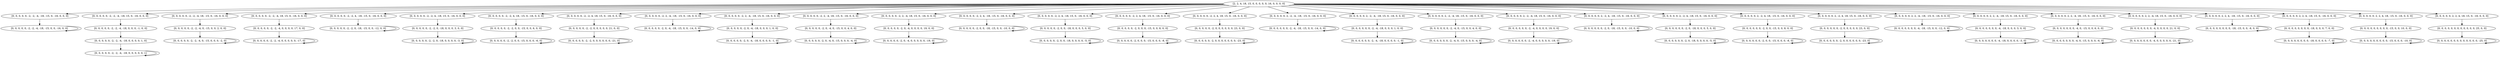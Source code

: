 digraph tree {
    "[2, 2, 4, 18, 15, 0, 0, 0, 0, 0, 16, 0, 0, 0, 0]";
    "[0, 0, 0, 0, 0, -2, -2, -4, -18, -15, 0, -16, 0, 0, 0]";
    "[0, 0, 0, 0, 0, -2, -2, -4, -18, -15, 0, 0, -16, 0, 0]";
    "[0, 0, 0, 0, 0, -2, -2, -4, -18, -15, 0, 0, -16, 0, 0]";
    "[0, 0, 0, 0, 0, -2, -2, -4, -18, 15, 0, -16, 0, 0, 0]";
    "[0, 0, 0, 0, 0, -2, -2, -4, -18, 0, 0, 0, -1, 0, 0]";
    "[0, 0, 0, 0, 0, -2, -2, -4, -18, 0, 0, 0, 0, 1, 0]";
    "[0, 0, 0, 0, 0, -2, -2, -4, -18, 0, 0, 0, 0, 0, 1]";
    "[0, 0, 0, 0, 0, -2, -2, -4, -18, 0, 0, 0, 0, 0, 1]";
    "[0, 0, 0, 0, 0, -2, -2, -4, 18, -15, 0, -16, 0, 0, 0]";
    "[0, 0, 0, 0, 0, -2, -2, -4, 0, -15, 0, 0, 2, 0, 0]";
    "[0, 0, 0, 0, 0, -2, -2, -4, 0, -15, 0, 0, 0, -2, 0]";
    "[0, 0, 0, 0, 0, -2, -2, -4, 0, -15, 0, 0, 0, -2, 0]";
    "[0, 0, 0, 0, 0, -2, -2, -4, 18, 15, 0, -16, 0, 0, 0]";
    "[0, 0, 0, 0, 0, -2, -2, -4, 0, 0, 0, 0, 17, 0, 0]";
    "[0, 0, 0, 0, 0, -2, -2, -4, 0, 0, 0, 0, 0, -17, 0]";
    "[0, 0, 0, 0, 0, -2, -2, -4, 0, 0, 0, 0, 0, -17, 0]";
    "[0, 0, 0, 0, 0, -2, -2, 4, -18, -15, 0, -16, 0, 0, 0]";
    "[0, 0, 0, 0, 0, -2, -2, 0, -18, -15, 0, 0, -12, 0, 0]";
    "[0, 0, 0, 0, 0, -2, -2, 0, -18, -15, 0, 0, -12, 0, 0]";
    "[0, 0, 0, 0, 0, -2, -2, 4, -18, 15, 0, -16, 0, 0, 0]";
    "[0, 0, 0, 0, 0, -2, -2, 0, -18, 0, 0, 0, 3, 0, 0]";
    "[0, 0, 0, 0, 0, -2, -2, 0, -18, 0, 0, 0, 0, -3, 0]";
    "[0, 0, 0, 0, 0, -2, -2, 0, -18, 0, 0, 0, 0, -3, 0]";
    "[0, 0, 0, 0, 0, -2, -2, 4, 18, -15, 0, -16, 0, 0, 0]";
    "[0, 0, 0, 0, 0, -2, -2, 0, 0, -15, 0, 0, 6, 0, 0]";
    "[0, 0, 0, 0, 0, -2, -2, 0, 0, -15, 0, 0, 0, -6, 0]";
    "[0, 0, 0, 0, 0, -2, -2, 0, 0, -15, 0, 0, 0, -6, 0]";
    "[0, 0, 0, 0, 0, -2, -2, 4, 18, 15, 0, -16, 0, 0, 0]";
    "[0, 0, 0, 0, 0, -2, -2, 0, 0, 0, 0, 0, 21, 0, 0]";
    "[0, 0, 0, 0, 0, -2, -2, 0, 0, 0, 0, 0, 0, -21, 0]";
    "[0, 0, 0, 0, 0, -2, -2, 0, 0, 0, 0, 0, 0, -21, 0]";
    "[0, 0, 0, 0, 0, -2, 2, -4, -18, -15, 0, -16, 0, 0, 0]";
    "[0, 0, 0, 0, 0, -2, 0, -4, -18, -15, 0, 0, -14, 0, 0]";
    "[0, 0, 0, 0, 0, -2, 0, -4, -18, -15, 0, 0, -14, 0, 0]";
    "[0, 0, 0, 0, 0, -2, 2, -4, -18, 15, 0, -16, 0, 0, 0]";
    "[0, 0, 0, 0, 0, -2, 0, -4, -18, 0, 0, 0, 1, 0, 0]";
    "[0, 0, 0, 0, 0, -2, 0, -4, -18, 0, 0, 0, 0, -1, 0]";
    "[0, 0, 0, 0, 0, -2, 0, -4, -18, 0, 0, 0, 0, -1, 0]";
    "[0, 0, 0, 0, 0, -2, 2, -4, 18, -15, 0, -16, 0, 0, 0]";
    "[0, 0, 0, 0, 0, -2, 0, -4, 0, -15, 0, 0, 4, 0, 0]";
    "[0, 0, 0, 0, 0, -2, 0, -4, 0, -15, 0, 0, 0, -4, 0]";
    "[0, 0, 0, 0, 0, -2, 0, -4, 0, -15, 0, 0, 0, -4, 0]";
    "[0, 0, 0, 0, 0, -2, 2, -4, 18, 15, 0, -16, 0, 0, 0]";
    "[0, 0, 0, 0, 0, -2, 0, -4, 0, 0, 0, 0, 19, 0, 0]";
    "[0, 0, 0, 0, 0, -2, 0, -4, 0, 0, 0, 0, 0, -19, 0]";
    "[0, 0, 0, 0, 0, -2, 0, -4, 0, 0, 0, 0, 0, -19, 0]";
    "[0, 0, 0, 0, 0, -2, 2, 4, -18, -15, 0, -16, 0, 0, 0]";
    "[0, 0, 0, 0, 0, -2, 0, 0, -18, -15, 0, 0, -10, 0, 0]";
    "[0, 0, 0, 0, 0, -2, 0, 0, -18, -15, 0, 0, -10, 0, 0]";
    "[0, 0, 0, 0, 0, -2, 2, 4, -18, 15, 0, -16, 0, 0, 0]";
    "[0, 0, 0, 0, 0, -2, 0, 0, -18, 0, 0, 0, 5, 0, 0]";
    "[0, 0, 0, 0, 0, -2, 0, 0, -18, 0, 0, 0, 0, -5, 0]";
    "[0, 0, 0, 0, 0, -2, 0, 0, -18, 0, 0, 0, 0, -5, 0]";
    "[0, 0, 0, 0, 0, -2, 2, 4, 18, -15, 0, -16, 0, 0, 0]";
    "[0, 0, 0, 0, 0, -2, 0, 0, 0, -15, 0, 0, 8, 0, 0]";
    "[0, 0, 0, 0, 0, -2, 0, 0, 0, -15, 0, 0, 0, -8, 0]";
    "[0, 0, 0, 0, 0, -2, 0, 0, 0, -15, 0, 0, 0, -8, 0]";
    "[0, 0, 0, 0, 0, -2, 2, 4, 18, 15, 0, -16, 0, 0, 0]";
    "[0, 0, 0, 0, 0, -2, 0, 0, 0, 0, 0, 0, 23, 0, 0]";
    "[0, 0, 0, 0, 0, -2, 0, 0, 0, 0, 0, 0, 0, -23, 0]";
    "[0, 0, 0, 0, 0, -2, 0, 0, 0, 0, 0, 0, 0, -23, 0]";
    "[0, 0, 0, 0, 0, 2, -2, -4, -18, -15, 0, -16, 0, 0, 0]";
    "[0, 0, 0, 0, 0, 0, -2, -4, -18, -15, 0, 0, -14, 0, 0]";
    "[0, 0, 0, 0, 0, 0, -2, -4, -18, -15, 0, 0, -14, 0, 0]";
    "[0, 0, 0, 0, 0, 2, -2, -4, -18, 15, 0, -16, 0, 0, 0]";
    "[0, 0, 0, 0, 0, 0, -2, -4, -18, 0, 0, 0, 1, 0, 0]";
    "[0, 0, 0, 0, 0, 0, -2, -4, -18, 0, 0, 0, 0, -1, 0]";
    "[0, 0, 0, 0, 0, 0, -2, -4, -18, 0, 0, 0, 0, -1, 0]";
    "[0, 0, 0, 0, 0, 2, -2, -4, 18, -15, 0, -16, 0, 0, 0]";
    "[0, 0, 0, 0, 0, 0, -2, -4, 0, -15, 0, 0, 4, 0, 0]";
    "[0, 0, 0, 0, 0, 0, -2, -4, 0, -15, 0, 0, 0, -4, 0]";
    "[0, 0, 0, 0, 0, 0, -2, -4, 0, -15, 0, 0, 0, -4, 0]";
    "[0, 0, 0, 0, 0, 2, -2, -4, 18, 15, 0, -16, 0, 0, 0]";
    "[0, 0, 0, 0, 0, 0, -2, -4, 0, 0, 0, 0, 19, 0, 0]";
    "[0, 0, 0, 0, 0, 0, -2, -4, 0, 0, 0, 0, 0, -19, 0]";
    "[0, 0, 0, 0, 0, 0, -2, -4, 0, 0, 0, 0, 0, -19, 0]";
    "[0, 0, 0, 0, 0, 2, -2, 4, -18, -15, 0, -16, 0, 0, 0]";
    "[0, 0, 0, 0, 0, 0, -2, 0, -18, -15, 0, 0, -10, 0, 0]";
    "[0, 0, 0, 0, 0, 0, -2, 0, -18, -15, 0, 0, -10, 0, 0]";
    "[0, 0, 0, 0, 0, 2, -2, 4, -18, 15, 0, -16, 0, 0, 0]";
    "[0, 0, 0, 0, 0, 0, -2, 0, -18, 0, 0, 0, 5, 0, 0]";
    "[0, 0, 0, 0, 0, 0, -2, 0, -18, 0, 0, 0, 0, -5, 0]";
    "[0, 0, 0, 0, 0, 0, -2, 0, -18, 0, 0, 0, 0, -5, 0]";
    "[0, 0, 0, 0, 0, 2, -2, 4, 18, -15, 0, -16, 0, 0, 0]";
    "[0, 0, 0, 0, 0, 0, -2, 0, 0, -15, 0, 0, 8, 0, 0]";
    "[0, 0, 0, 0, 0, 0, -2, 0, 0, -15, 0, 0, 0, -8, 0]";
    "[0, 0, 0, 0, 0, 0, -2, 0, 0, -15, 0, 0, 0, -8, 0]";
    "[0, 0, 0, 0, 0, 2, -2, 4, 18, 15, 0, -16, 0, 0, 0]";
    "[0, 0, 0, 0, 0, 0, -2, 0, 0, 0, 0, 0, 23, 0, 0]";
    "[0, 0, 0, 0, 0, 0, -2, 0, 0, 0, 0, 0, 0, -23, 0]";
    "[0, 0, 0, 0, 0, 0, -2, 0, 0, 0, 0, 0, 0, -23, 0]";
    "[0, 0, 0, 0, 0, 2, 2, -4, -18, -15, 0, -16, 0, 0, 0]";
    "[0, 0, 0, 0, 0, 0, 0, -4, -18, -15, 0, 0, -12, 0, 0]";
    "[0, 0, 0, 0, 0, 0, 0, -4, -18, -15, 0, 0, -12, 0, 0]";
    "[0, 0, 0, 0, 0, 2, 2, -4, -18, 15, 0, -16, 0, 0, 0]";
    "[0, 0, 0, 0, 0, 0, 0, -4, -18, 0, 0, 0, 3, 0, 0]";
    "[0, 0, 0, 0, 0, 0, 0, -4, -18, 0, 0, 0, 0, -3, 0]";
    "[0, 0, 0, 0, 0, 0, 0, -4, -18, 0, 0, 0, 0, -3, 0]";
    "[0, 0, 0, 0, 0, 2, 2, -4, 18, -15, 0, -16, 0, 0, 0]";
    "[0, 0, 0, 0, 0, 0, 0, -4, 0, -15, 0, 0, 6, 0, 0]";
    "[0, 0, 0, 0, 0, 0, 0, -4, 0, -15, 0, 0, 0, -6, 0]";
    "[0, 0, 0, 0, 0, 0, 0, -4, 0, -15, 0, 0, 0, -6, 0]";
    "[0, 0, 0, 0, 0, 2, 2, -4, 18, 15, 0, -16, 0, 0, 0]";
    "[0, 0, 0, 0, 0, 0, 0, -4, 0, 0, 0, 0, 21, 0, 0]";
    "[0, 0, 0, 0, 0, 0, 0, -4, 0, 0, 0, 0, 0, -21, 0]";
    "[0, 0, 0, 0, 0, 0, 0, -4, 0, 0, 0, 0, 0, -21, 0]";
    "[0, 0, 0, 0, 0, 2, 2, 4, -18, -15, 0, -16, 0, 0, 0]";
    "[0, 0, 0, 0, 0, 0, 0, 0, -18, -15, 0, 0, -8, 0, 0]";
    "[0, 0, 0, 0, 0, 0, 0, 0, -18, -15, 0, 0, -8, 0, 0]";
    "[0, 0, 0, 0, 0, 2, 2, 4, -18, 15, 0, -16, 0, 0, 0]";
    "[0, 0, 0, 0, 0, 0, 0, 0, -18, 0, 0, 0, 7, 0, 0]";
    "[0, 0, 0, 0, 0, 0, 0, 0, -18, 0, 0, 0, 0, -7, 0]";
    "[0, 0, 0, 0, 0, 0, 0, 0, -18, 0, 0, 0, 0, -7, 0]";
    "[0, 0, 0, 0, 0, 2, 2, 4, 18, -15, 0, -16, 0, 0, 0]";
    "[0, 0, 0, 0, 0, 0, 0, 0, 0, -15, 0, 0, 10, 0, 0]";
    "[0, 0, 0, 0, 0, 0, 0, 0, 0, -15, 0, 0, 0, -10, 0]";
    "[0, 0, 0, 0, 0, 0, 0, 0, 0, -15, 0, 0, 0, -10, 0]";
    "[0, 0, 0, 0, 0, 2, 2, 4, 18, 15, 0, -16, 0, 0, 0]";
    "[0, 0, 0, 0, 0, 0, 0, 0, 0, 0, 0, 0, 25, 0, 0]";
    "[0, 0, 0, 0, 0, 0, 0, 0, 0, 0, 0, 0, 0, -25, 0]";
    "[0, 0, 0, 0, 0, 0, 0, 0, 0, 0, 0, 0, 0, -25, 0]";
    "[2, 2, 4, 18, 15, 0, 0, 0, 0, 0, 16, 0, 0, 0, 0]" -> "[0, 0, 0, 0, 0, -2, -2, -4, -18, -15, 0, -16, 0, 0, 0]";
    "[2, 2, 4, 18, 15, 0, 0, 0, 0, 0, 16, 0, 0, 0, 0]" -> "[0, 0, 0, 0, 0, -2, -2, -4, -18, 15, 0, -16, 0, 0, 0]";
    "[2, 2, 4, 18, 15, 0, 0, 0, 0, 0, 16, 0, 0, 0, 0]" -> "[0, 0, 0, 0, 0, -2, -2, -4, 18, -15, 0, -16, 0, 0, 0]";
    "[2, 2, 4, 18, 15, 0, 0, 0, 0, 0, 16, 0, 0, 0, 0]" -> "[0, 0, 0, 0, 0, -2, -2, -4, 18, 15, 0, -16, 0, 0, 0]";
    "[2, 2, 4, 18, 15, 0, 0, 0, 0, 0, 16, 0, 0, 0, 0]" -> "[0, 0, 0, 0, 0, -2, -2, 4, -18, -15, 0, -16, 0, 0, 0]";
    "[2, 2, 4, 18, 15, 0, 0, 0, 0, 0, 16, 0, 0, 0, 0]" -> "[0, 0, 0, 0, 0, -2, -2, 4, -18, 15, 0, -16, 0, 0, 0]";
    "[2, 2, 4, 18, 15, 0, 0, 0, 0, 0, 16, 0, 0, 0, 0]" -> "[0, 0, 0, 0, 0, -2, -2, 4, 18, -15, 0, -16, 0, 0, 0]";
    "[2, 2, 4, 18, 15, 0, 0, 0, 0, 0, 16, 0, 0, 0, 0]" -> "[0, 0, 0, 0, 0, -2, -2, 4, 18, 15, 0, -16, 0, 0, 0]";
    "[2, 2, 4, 18, 15, 0, 0, 0, 0, 0, 16, 0, 0, 0, 0]" -> "[0, 0, 0, 0, 0, -2, 2, -4, -18, -15, 0, -16, 0, 0, 0]";
    "[2, 2, 4, 18, 15, 0, 0, 0, 0, 0, 16, 0, 0, 0, 0]" -> "[0, 0, 0, 0, 0, -2, 2, -4, -18, 15, 0, -16, 0, 0, 0]";
    "[2, 2, 4, 18, 15, 0, 0, 0, 0, 0, 16, 0, 0, 0, 0]" -> "[0, 0, 0, 0, 0, -2, 2, -4, 18, -15, 0, -16, 0, 0, 0]";
    "[2, 2, 4, 18, 15, 0, 0, 0, 0, 0, 16, 0, 0, 0, 0]" -> "[0, 0, 0, 0, 0, -2, 2, -4, 18, 15, 0, -16, 0, 0, 0]";
    "[2, 2, 4, 18, 15, 0, 0, 0, 0, 0, 16, 0, 0, 0, 0]" -> "[0, 0, 0, 0, 0, -2, 2, 4, -18, -15, 0, -16, 0, 0, 0]";
    "[2, 2, 4, 18, 15, 0, 0, 0, 0, 0, 16, 0, 0, 0, 0]" -> "[0, 0, 0, 0, 0, -2, 2, 4, -18, 15, 0, -16, 0, 0, 0]";
    "[2, 2, 4, 18, 15, 0, 0, 0, 0, 0, 16, 0, 0, 0, 0]" -> "[0, 0, 0, 0, 0, -2, 2, 4, 18, -15, 0, -16, 0, 0, 0]";
    "[2, 2, 4, 18, 15, 0, 0, 0, 0, 0, 16, 0, 0, 0, 0]" -> "[0, 0, 0, 0, 0, -2, 2, 4, 18, 15, 0, -16, 0, 0, 0]";
    "[2, 2, 4, 18, 15, 0, 0, 0, 0, 0, 16, 0, 0, 0, 0]" -> "[0, 0, 0, 0, 0, 2, -2, -4, -18, -15, 0, -16, 0, 0, 0]";
    "[2, 2, 4, 18, 15, 0, 0, 0, 0, 0, 16, 0, 0, 0, 0]" -> "[0, 0, 0, 0, 0, 2, -2, -4, -18, 15, 0, -16, 0, 0, 0]";
    "[2, 2, 4, 18, 15, 0, 0, 0, 0, 0, 16, 0, 0, 0, 0]" -> "[0, 0, 0, 0, 0, 2, -2, -4, 18, -15, 0, -16, 0, 0, 0]";
    "[2, 2, 4, 18, 15, 0, 0, 0, 0, 0, 16, 0, 0, 0, 0]" -> "[0, 0, 0, 0, 0, 2, -2, -4, 18, 15, 0, -16, 0, 0, 0]";
    "[2, 2, 4, 18, 15, 0, 0, 0, 0, 0, 16, 0, 0, 0, 0]" -> "[0, 0, 0, 0, 0, 2, -2, 4, -18, -15, 0, -16, 0, 0, 0]";
    "[2, 2, 4, 18, 15, 0, 0, 0, 0, 0, 16, 0, 0, 0, 0]" -> "[0, 0, 0, 0, 0, 2, -2, 4, -18, 15, 0, -16, 0, 0, 0]";
    "[2, 2, 4, 18, 15, 0, 0, 0, 0, 0, 16, 0, 0, 0, 0]" -> "[0, 0, 0, 0, 0, 2, -2, 4, 18, -15, 0, -16, 0, 0, 0]";
    "[2, 2, 4, 18, 15, 0, 0, 0, 0, 0, 16, 0, 0, 0, 0]" -> "[0, 0, 0, 0, 0, 2, -2, 4, 18, 15, 0, -16, 0, 0, 0]";
    "[2, 2, 4, 18, 15, 0, 0, 0, 0, 0, 16, 0, 0, 0, 0]" -> "[0, 0, 0, 0, 0, 2, 2, -4, -18, -15, 0, -16, 0, 0, 0]";
    "[2, 2, 4, 18, 15, 0, 0, 0, 0, 0, 16, 0, 0, 0, 0]" -> "[0, 0, 0, 0, 0, 2, 2, -4, -18, 15, 0, -16, 0, 0, 0]";
    "[2, 2, 4, 18, 15, 0, 0, 0, 0, 0, 16, 0, 0, 0, 0]" -> "[0, 0, 0, 0, 0, 2, 2, -4, 18, -15, 0, -16, 0, 0, 0]";
    "[2, 2, 4, 18, 15, 0, 0, 0, 0, 0, 16, 0, 0, 0, 0]" -> "[0, 0, 0, 0, 0, 2, 2, -4, 18, 15, 0, -16, 0, 0, 0]";
    "[2, 2, 4, 18, 15, 0, 0, 0, 0, 0, 16, 0, 0, 0, 0]" -> "[0, 0, 0, 0, 0, 2, 2, 4, -18, -15, 0, -16, 0, 0, 0]";
    "[2, 2, 4, 18, 15, 0, 0, 0, 0, 0, 16, 0, 0, 0, 0]" -> "[0, 0, 0, 0, 0, 2, 2, 4, -18, 15, 0, -16, 0, 0, 0]";
    "[2, 2, 4, 18, 15, 0, 0, 0, 0, 0, 16, 0, 0, 0, 0]" -> "[0, 0, 0, 0, 0, 2, 2, 4, 18, -15, 0, -16, 0, 0, 0]";
    "[2, 2, 4, 18, 15, 0, 0, 0, 0, 0, 16, 0, 0, 0, 0]" -> "[0, 0, 0, 0, 0, 2, 2, 4, 18, 15, 0, -16, 0, 0, 0]";
    "[0, 0, 0, 0, 0, -2, -2, -4, -18, -15, 0, -16, 0, 0, 0]" -> "[0, 0, 0, 0, 0, -2, -2, -4, -18, -15, 0, 0, -16, 0, 0]";
    "[0, 0, 0, 0, 0, -2, -2, -4, -18, -15, 0, 0, -16, 0, 0]" -> "[0, 0, 0, 0, 0, -2, -2, -4, -18, -15, 0, 0, -16, 0, 0]";
    "[0, 0, 0, 0, 0, -2, -2, -4, -18, 15, 0, -16, 0, 0, 0]" -> "[0, 0, 0, 0, 0, -2, -2, -4, -18, 0, 0, 0, -1, 0, 0]";
    "[0, 0, 0, 0, 0, -2, -2, -4, -18, 0, 0, 0, -1, 0, 0]" -> "[0, 0, 0, 0, 0, -2, -2, -4, -18, 0, 0, 0, 0, 1, 0]";
    "[0, 0, 0, 0, 0, -2, -2, -4, -18, 0, 0, 0, 0, 1, 0]" -> "[0, 0, 0, 0, 0, -2, -2, -4, -18, 0, 0, 0, 0, 0, 1]";
    "[0, 0, 0, 0, 0, -2, -2, -4, -18, 0, 0, 0, 0, 0, 1]" -> "[0, 0, 0, 0, 0, -2, -2, -4, -18, 0, 0, 0, 0, 0, 1]";
    "[0, 0, 0, 0, 0, -2, -2, -4, 18, -15, 0, -16, 0, 0, 0]" -> "[0, 0, 0, 0, 0, -2, -2, -4, 0, -15, 0, 0, 2, 0, 0]";
    "[0, 0, 0, 0, 0, -2, -2, -4, 0, -15, 0, 0, 2, 0, 0]" -> "[0, 0, 0, 0, 0, -2, -2, -4, 0, -15, 0, 0, 0, -2, 0]";
    "[0, 0, 0, 0, 0, -2, -2, -4, 0, -15, 0, 0, 0, -2, 0]" -> "[0, 0, 0, 0, 0, -2, -2, -4, 0, -15, 0, 0, 0, -2, 0]";
    "[0, 0, 0, 0, 0, -2, -2, -4, 18, 15, 0, -16, 0, 0, 0]" -> "[0, 0, 0, 0, 0, -2, -2, -4, 0, 0, 0, 0, 17, 0, 0]";
    "[0, 0, 0, 0, 0, -2, -2, -4, 0, 0, 0, 0, 17, 0, 0]" -> "[0, 0, 0, 0, 0, -2, -2, -4, 0, 0, 0, 0, 0, -17, 0]";
    "[0, 0, 0, 0, 0, -2, -2, -4, 0, 0, 0, 0, 0, -17, 0]" -> "[0, 0, 0, 0, 0, -2, -2, -4, 0, 0, 0, 0, 0, -17, 0]";
    "[0, 0, 0, 0, 0, -2, -2, 4, -18, -15, 0, -16, 0, 0, 0]" -> "[0, 0, 0, 0, 0, -2, -2, 0, -18, -15, 0, 0, -12, 0, 0]";
    "[0, 0, 0, 0, 0, -2, -2, 0, -18, -15, 0, 0, -12, 0, 0]" -> "[0, 0, 0, 0, 0, -2, -2, 0, -18, -15, 0, 0, -12, 0, 0]";
    "[0, 0, 0, 0, 0, -2, -2, 4, -18, 15, 0, -16, 0, 0, 0]" -> "[0, 0, 0, 0, 0, -2, -2, 0, -18, 0, 0, 0, 3, 0, 0]";
    "[0, 0, 0, 0, 0, -2, -2, 0, -18, 0, 0, 0, 3, 0, 0]" -> "[0, 0, 0, 0, 0, -2, -2, 0, -18, 0, 0, 0, 0, -3, 0]";
    "[0, 0, 0, 0, 0, -2, -2, 0, -18, 0, 0, 0, 0, -3, 0]" -> "[0, 0, 0, 0, 0, -2, -2, 0, -18, 0, 0, 0, 0, -3, 0]";
    "[0, 0, 0, 0, 0, -2, -2, 4, 18, -15, 0, -16, 0, 0, 0]" -> "[0, 0, 0, 0, 0, -2, -2, 0, 0, -15, 0, 0, 6, 0, 0]";
    "[0, 0, 0, 0, 0, -2, -2, 0, 0, -15, 0, 0, 6, 0, 0]" -> "[0, 0, 0, 0, 0, -2, -2, 0, 0, -15, 0, 0, 0, -6, 0]";
    "[0, 0, 0, 0, 0, -2, -2, 0, 0, -15, 0, 0, 0, -6, 0]" -> "[0, 0, 0, 0, 0, -2, -2, 0, 0, -15, 0, 0, 0, -6, 0]";
    "[0, 0, 0, 0, 0, -2, -2, 4, 18, 15, 0, -16, 0, 0, 0]" -> "[0, 0, 0, 0, 0, -2, -2, 0, 0, 0, 0, 0, 21, 0, 0]";
    "[0, 0, 0, 0, 0, -2, -2, 0, 0, 0, 0, 0, 21, 0, 0]" -> "[0, 0, 0, 0, 0, -2, -2, 0, 0, 0, 0, 0, 0, -21, 0]";
    "[0, 0, 0, 0, 0, -2, -2, 0, 0, 0, 0, 0, 0, -21, 0]" -> "[0, 0, 0, 0, 0, -2, -2, 0, 0, 0, 0, 0, 0, -21, 0]";
    "[0, 0, 0, 0, 0, -2, 2, -4, -18, -15, 0, -16, 0, 0, 0]" -> "[0, 0, 0, 0, 0, -2, 0, -4, -18, -15, 0, 0, -14, 0, 0]";
    "[0, 0, 0, 0, 0, -2, 0, -4, -18, -15, 0, 0, -14, 0, 0]" -> "[0, 0, 0, 0, 0, -2, 0, -4, -18, -15, 0, 0, -14, 0, 0]";
    "[0, 0, 0, 0, 0, -2, 2, -4, -18, 15, 0, -16, 0, 0, 0]" -> "[0, 0, 0, 0, 0, -2, 0, -4, -18, 0, 0, 0, 1, 0, 0]";
    "[0, 0, 0, 0, 0, -2, 0, -4, -18, 0, 0, 0, 1, 0, 0]" -> "[0, 0, 0, 0, 0, -2, 0, -4, -18, 0, 0, 0, 0, -1, 0]";
    "[0, 0, 0, 0, 0, -2, 0, -4, -18, 0, 0, 0, 0, -1, 0]" -> "[0, 0, 0, 0, 0, -2, 0, -4, -18, 0, 0, 0, 0, -1, 0]";
    "[0, 0, 0, 0, 0, -2, 2, -4, 18, -15, 0, -16, 0, 0, 0]" -> "[0, 0, 0, 0, 0, -2, 0, -4, 0, -15, 0, 0, 4, 0, 0]";
    "[0, 0, 0, 0, 0, -2, 0, -4, 0, -15, 0, 0, 4, 0, 0]" -> "[0, 0, 0, 0, 0, -2, 0, -4, 0, -15, 0, 0, 0, -4, 0]";
    "[0, 0, 0, 0, 0, -2, 0, -4, 0, -15, 0, 0, 0, -4, 0]" -> "[0, 0, 0, 0, 0, -2, 0, -4, 0, -15, 0, 0, 0, -4, 0]";
    "[0, 0, 0, 0, 0, -2, 2, -4, 18, 15, 0, -16, 0, 0, 0]" -> "[0, 0, 0, 0, 0, -2, 0, -4, 0, 0, 0, 0, 19, 0, 0]";
    "[0, 0, 0, 0, 0, -2, 0, -4, 0, 0, 0, 0, 19, 0, 0]" -> "[0, 0, 0, 0, 0, -2, 0, -4, 0, 0, 0, 0, 0, -19, 0]";
    "[0, 0, 0, 0, 0, -2, 0, -4, 0, 0, 0, 0, 0, -19, 0]" -> "[0, 0, 0, 0, 0, -2, 0, -4, 0, 0, 0, 0, 0, -19, 0]";
    "[0, 0, 0, 0, 0, -2, 2, 4, -18, -15, 0, -16, 0, 0, 0]" -> "[0, 0, 0, 0, 0, -2, 0, 0, -18, -15, 0, 0, -10, 0, 0]";
    "[0, 0, 0, 0, 0, -2, 0, 0, -18, -15, 0, 0, -10, 0, 0]" -> "[0, 0, 0, 0, 0, -2, 0, 0, -18, -15, 0, 0, -10, 0, 0]";
    "[0, 0, 0, 0, 0, -2, 2, 4, -18, 15, 0, -16, 0, 0, 0]" -> "[0, 0, 0, 0, 0, -2, 0, 0, -18, 0, 0, 0, 5, 0, 0]";
    "[0, 0, 0, 0, 0, -2, 0, 0, -18, 0, 0, 0, 5, 0, 0]" -> "[0, 0, 0, 0, 0, -2, 0, 0, -18, 0, 0, 0, 0, -5, 0]";
    "[0, 0, 0, 0, 0, -2, 0, 0, -18, 0, 0, 0, 0, -5, 0]" -> "[0, 0, 0, 0, 0, -2, 0, 0, -18, 0, 0, 0, 0, -5, 0]";
    "[0, 0, 0, 0, 0, -2, 2, 4, 18, -15, 0, -16, 0, 0, 0]" -> "[0, 0, 0, 0, 0, -2, 0, 0, 0, -15, 0, 0, 8, 0, 0]";
    "[0, 0, 0, 0, 0, -2, 0, 0, 0, -15, 0, 0, 8, 0, 0]" -> "[0, 0, 0, 0, 0, -2, 0, 0, 0, -15, 0, 0, 0, -8, 0]";
    "[0, 0, 0, 0, 0, -2, 0, 0, 0, -15, 0, 0, 0, -8, 0]" -> "[0, 0, 0, 0, 0, -2, 0, 0, 0, -15, 0, 0, 0, -8, 0]";
    "[0, 0, 0, 0, 0, -2, 2, 4, 18, 15, 0, -16, 0, 0, 0]" -> "[0, 0, 0, 0, 0, -2, 0, 0, 0, 0, 0, 0, 23, 0, 0]";
    "[0, 0, 0, 0, 0, -2, 0, 0, 0, 0, 0, 0, 23, 0, 0]" -> "[0, 0, 0, 0, 0, -2, 0, 0, 0, 0, 0, 0, 0, -23, 0]";
    "[0, 0, 0, 0, 0, -2, 0, 0, 0, 0, 0, 0, 0, -23, 0]" -> "[0, 0, 0, 0, 0, -2, 0, 0, 0, 0, 0, 0, 0, -23, 0]";
    "[0, 0, 0, 0, 0, 2, -2, -4, -18, -15, 0, -16, 0, 0, 0]" -> "[0, 0, 0, 0, 0, 0, -2, -4, -18, -15, 0, 0, -14, 0, 0]";
    "[0, 0, 0, 0, 0, 0, -2, -4, -18, -15, 0, 0, -14, 0, 0]" -> "[0, 0, 0, 0, 0, 0, -2, -4, -18, -15, 0, 0, -14, 0, 0]";
    "[0, 0, 0, 0, 0, 2, -2, -4, -18, 15, 0, -16, 0, 0, 0]" -> "[0, 0, 0, 0, 0, 0, -2, -4, -18, 0, 0, 0, 1, 0, 0]";
    "[0, 0, 0, 0, 0, 0, -2, -4, -18, 0, 0, 0, 1, 0, 0]" -> "[0, 0, 0, 0, 0, 0, -2, -4, -18, 0, 0, 0, 0, -1, 0]";
    "[0, 0, 0, 0, 0, 0, -2, -4, -18, 0, 0, 0, 0, -1, 0]" -> "[0, 0, 0, 0, 0, 0, -2, -4, -18, 0, 0, 0, 0, -1, 0]";
    "[0, 0, 0, 0, 0, 2, -2, -4, 18, -15, 0, -16, 0, 0, 0]" -> "[0, 0, 0, 0, 0, 0, -2, -4, 0, -15, 0, 0, 4, 0, 0]";
    "[0, 0, 0, 0, 0, 0, -2, -4, 0, -15, 0, 0, 4, 0, 0]" -> "[0, 0, 0, 0, 0, 0, -2, -4, 0, -15, 0, 0, 0, -4, 0]";
    "[0, 0, 0, 0, 0, 0, -2, -4, 0, -15, 0, 0, 0, -4, 0]" -> "[0, 0, 0, 0, 0, 0, -2, -4, 0, -15, 0, 0, 0, -4, 0]";
    "[0, 0, 0, 0, 0, 2, -2, -4, 18, 15, 0, -16, 0, 0, 0]" -> "[0, 0, 0, 0, 0, 0, -2, -4, 0, 0, 0, 0, 19, 0, 0]";
    "[0, 0, 0, 0, 0, 0, -2, -4, 0, 0, 0, 0, 19, 0, 0]" -> "[0, 0, 0, 0, 0, 0, -2, -4, 0, 0, 0, 0, 0, -19, 0]";
    "[0, 0, 0, 0, 0, 0, -2, -4, 0, 0, 0, 0, 0, -19, 0]" -> "[0, 0, 0, 0, 0, 0, -2, -4, 0, 0, 0, 0, 0, -19, 0]";
    "[0, 0, 0, 0, 0, 2, -2, 4, -18, -15, 0, -16, 0, 0, 0]" -> "[0, 0, 0, 0, 0, 0, -2, 0, -18, -15, 0, 0, -10, 0, 0]";
    "[0, 0, 0, 0, 0, 0, -2, 0, -18, -15, 0, 0, -10, 0, 0]" -> "[0, 0, 0, 0, 0, 0, -2, 0, -18, -15, 0, 0, -10, 0, 0]";
    "[0, 0, 0, 0, 0, 2, -2, 4, -18, 15, 0, -16, 0, 0, 0]" -> "[0, 0, 0, 0, 0, 0, -2, 0, -18, 0, 0, 0, 5, 0, 0]";
    "[0, 0, 0, 0, 0, 0, -2, 0, -18, 0, 0, 0, 5, 0, 0]" -> "[0, 0, 0, 0, 0, 0, -2, 0, -18, 0, 0, 0, 0, -5, 0]";
    "[0, 0, 0, 0, 0, 0, -2, 0, -18, 0, 0, 0, 0, -5, 0]" -> "[0, 0, 0, 0, 0, 0, -2, 0, -18, 0, 0, 0, 0, -5, 0]";
    "[0, 0, 0, 0, 0, 2, -2, 4, 18, -15, 0, -16, 0, 0, 0]" -> "[0, 0, 0, 0, 0, 0, -2, 0, 0, -15, 0, 0, 8, 0, 0]";
    "[0, 0, 0, 0, 0, 0, -2, 0, 0, -15, 0, 0, 8, 0, 0]" -> "[0, 0, 0, 0, 0, 0, -2, 0, 0, -15, 0, 0, 0, -8, 0]";
    "[0, 0, 0, 0, 0, 0, -2, 0, 0, -15, 0, 0, 0, -8, 0]" -> "[0, 0, 0, 0, 0, 0, -2, 0, 0, -15, 0, 0, 0, -8, 0]";
    "[0, 0, 0, 0, 0, 2, -2, 4, 18, 15, 0, -16, 0, 0, 0]" -> "[0, 0, 0, 0, 0, 0, -2, 0, 0, 0, 0, 0, 23, 0, 0]";
    "[0, 0, 0, 0, 0, 0, -2, 0, 0, 0, 0, 0, 23, 0, 0]" -> "[0, 0, 0, 0, 0, 0, -2, 0, 0, 0, 0, 0, 0, -23, 0]";
    "[0, 0, 0, 0, 0, 0, -2, 0, 0, 0, 0, 0, 0, -23, 0]" -> "[0, 0, 0, 0, 0, 0, -2, 0, 0, 0, 0, 0, 0, -23, 0]";
    "[0, 0, 0, 0, 0, 2, 2, -4, -18, -15, 0, -16, 0, 0, 0]" -> "[0, 0, 0, 0, 0, 0, 0, -4, -18, -15, 0, 0, -12, 0, 0]";
    "[0, 0, 0, 0, 0, 0, 0, -4, -18, -15, 0, 0, -12, 0, 0]" -> "[0, 0, 0, 0, 0, 0, 0, -4, -18, -15, 0, 0, -12, 0, 0]";
    "[0, 0, 0, 0, 0, 2, 2, -4, -18, 15, 0, -16, 0, 0, 0]" -> "[0, 0, 0, 0, 0, 0, 0, -4, -18, 0, 0, 0, 3, 0, 0]";
    "[0, 0, 0, 0, 0, 0, 0, -4, -18, 0, 0, 0, 3, 0, 0]" -> "[0, 0, 0, 0, 0, 0, 0, -4, -18, 0, 0, 0, 0, -3, 0]";
    "[0, 0, 0, 0, 0, 0, 0, -4, -18, 0, 0, 0, 0, -3, 0]" -> "[0, 0, 0, 0, 0, 0, 0, -4, -18, 0, 0, 0, 0, -3, 0]";
    "[0, 0, 0, 0, 0, 2, 2, -4, 18, -15, 0, -16, 0, 0, 0]" -> "[0, 0, 0, 0, 0, 0, 0, -4, 0, -15, 0, 0, 6, 0, 0]";
    "[0, 0, 0, 0, 0, 0, 0, -4, 0, -15, 0, 0, 6, 0, 0]" -> "[0, 0, 0, 0, 0, 0, 0, -4, 0, -15, 0, 0, 0, -6, 0]";
    "[0, 0, 0, 0, 0, 0, 0, -4, 0, -15, 0, 0, 0, -6, 0]" -> "[0, 0, 0, 0, 0, 0, 0, -4, 0, -15, 0, 0, 0, -6, 0]";
    "[0, 0, 0, 0, 0, 2, 2, -4, 18, 15, 0, -16, 0, 0, 0]" -> "[0, 0, 0, 0, 0, 0, 0, -4, 0, 0, 0, 0, 21, 0, 0]";
    "[0, 0, 0, 0, 0, 0, 0, -4, 0, 0, 0, 0, 21, 0, 0]" -> "[0, 0, 0, 0, 0, 0, 0, -4, 0, 0, 0, 0, 0, -21, 0]";
    "[0, 0, 0, 0, 0, 0, 0, -4, 0, 0, 0, 0, 0, -21, 0]" -> "[0, 0, 0, 0, 0, 0, 0, -4, 0, 0, 0, 0, 0, -21, 0]";
    "[0, 0, 0, 0, 0, 2, 2, 4, -18, -15, 0, -16, 0, 0, 0]" -> "[0, 0, 0, 0, 0, 0, 0, 0, -18, -15, 0, 0, -8, 0, 0]";
    "[0, 0, 0, 0, 0, 0, 0, 0, -18, -15, 0, 0, -8, 0, 0]" -> "[0, 0, 0, 0, 0, 0, 0, 0, -18, -15, 0, 0, -8, 0, 0]";
    "[0, 0, 0, 0, 0, 2, 2, 4, -18, 15, 0, -16, 0, 0, 0]" -> "[0, 0, 0, 0, 0, 0, 0, 0, -18, 0, 0, 0, 7, 0, 0]";
    "[0, 0, 0, 0, 0, 0, 0, 0, -18, 0, 0, 0, 7, 0, 0]" -> "[0, 0, 0, 0, 0, 0, 0, 0, -18, 0, 0, 0, 0, -7, 0]";
    "[0, 0, 0, 0, 0, 0, 0, 0, -18, 0, 0, 0, 0, -7, 0]" -> "[0, 0, 0, 0, 0, 0, 0, 0, -18, 0, 0, 0, 0, -7, 0]";
    "[0, 0, 0, 0, 0, 2, 2, 4, 18, -15, 0, -16, 0, 0, 0]" -> "[0, 0, 0, 0, 0, 0, 0, 0, 0, -15, 0, 0, 10, 0, 0]";
    "[0, 0, 0, 0, 0, 0, 0, 0, 0, -15, 0, 0, 10, 0, 0]" -> "[0, 0, 0, 0, 0, 0, 0, 0, 0, -15, 0, 0, 0, -10, 0]";
    "[0, 0, 0, 0, 0, 0, 0, 0, 0, -15, 0, 0, 0, -10, 0]" -> "[0, 0, 0, 0, 0, 0, 0, 0, 0, -15, 0, 0, 0, -10, 0]";
    "[0, 0, 0, 0, 0, 2, 2, 4, 18, 15, 0, -16, 0, 0, 0]" -> "[0, 0, 0, 0, 0, 0, 0, 0, 0, 0, 0, 0, 25, 0, 0]";
    "[0, 0, 0, 0, 0, 0, 0, 0, 0, 0, 0, 0, 25, 0, 0]" -> "[0, 0, 0, 0, 0, 0, 0, 0, 0, 0, 0, 0, 0, -25, 0]";
    "[0, 0, 0, 0, 0, 0, 0, 0, 0, 0, 0, 0, 0, -25, 0]" -> "[0, 0, 0, 0, 0, 0, 0, 0, 0, 0, 0, 0, 0, -25, 0]";
}
